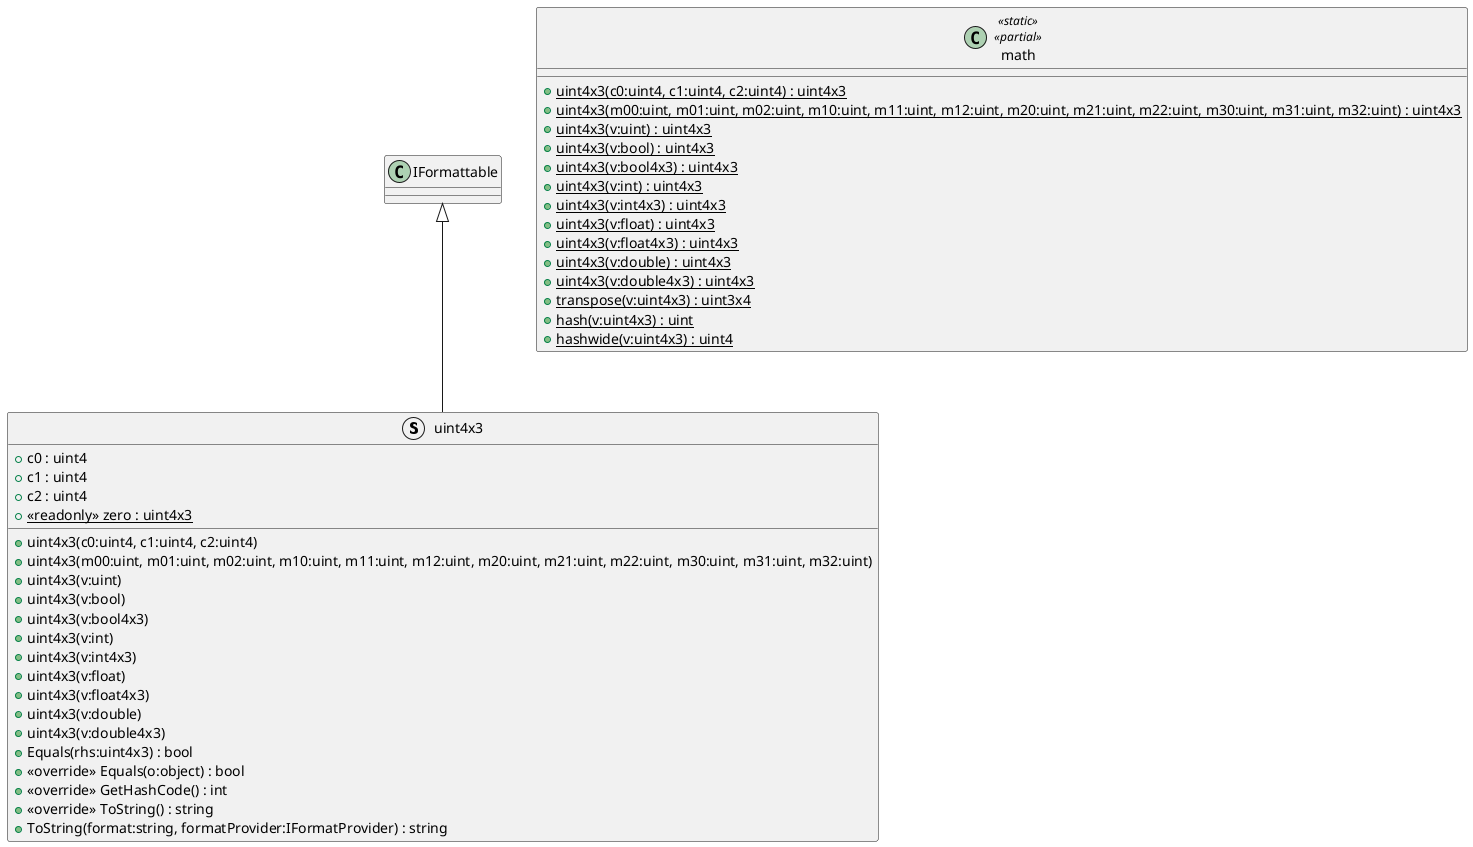 @startuml
struct uint4x3 {
    + c0 : uint4
    + c1 : uint4
    + c2 : uint4
    + {static} <<readonly>> zero : uint4x3
    + uint4x3(c0:uint4, c1:uint4, c2:uint4)
    + uint4x3(m00:uint, m01:uint, m02:uint, m10:uint, m11:uint, m12:uint, m20:uint, m21:uint, m22:uint, m30:uint, m31:uint, m32:uint)
    + uint4x3(v:uint)
    + uint4x3(v:bool)
    + uint4x3(v:bool4x3)
    + uint4x3(v:int)
    + uint4x3(v:int4x3)
    + uint4x3(v:float)
    + uint4x3(v:float4x3)
    + uint4x3(v:double)
    + uint4x3(v:double4x3)
    + Equals(rhs:uint4x3) : bool
    + <<override>> Equals(o:object) : bool
    + <<override>> GetHashCode() : int
    + <<override>> ToString() : string
    + ToString(format:string, formatProvider:IFormatProvider) : string
}
class math <<static>> <<partial>> {
    + {static} uint4x3(c0:uint4, c1:uint4, c2:uint4) : uint4x3
    + {static} uint4x3(m00:uint, m01:uint, m02:uint, m10:uint, m11:uint, m12:uint, m20:uint, m21:uint, m22:uint, m30:uint, m31:uint, m32:uint) : uint4x3
    + {static} uint4x3(v:uint) : uint4x3
    + {static} uint4x3(v:bool) : uint4x3
    + {static} uint4x3(v:bool4x3) : uint4x3
    + {static} uint4x3(v:int) : uint4x3
    + {static} uint4x3(v:int4x3) : uint4x3
    + {static} uint4x3(v:float) : uint4x3
    + {static} uint4x3(v:float4x3) : uint4x3
    + {static} uint4x3(v:double) : uint4x3
    + {static} uint4x3(v:double4x3) : uint4x3
    + {static} transpose(v:uint4x3) : uint3x4
    + {static} hash(v:uint4x3) : uint
    + {static} hashwide(v:uint4x3) : uint4
}
IFormattable <|-- uint4x3
@enduml
